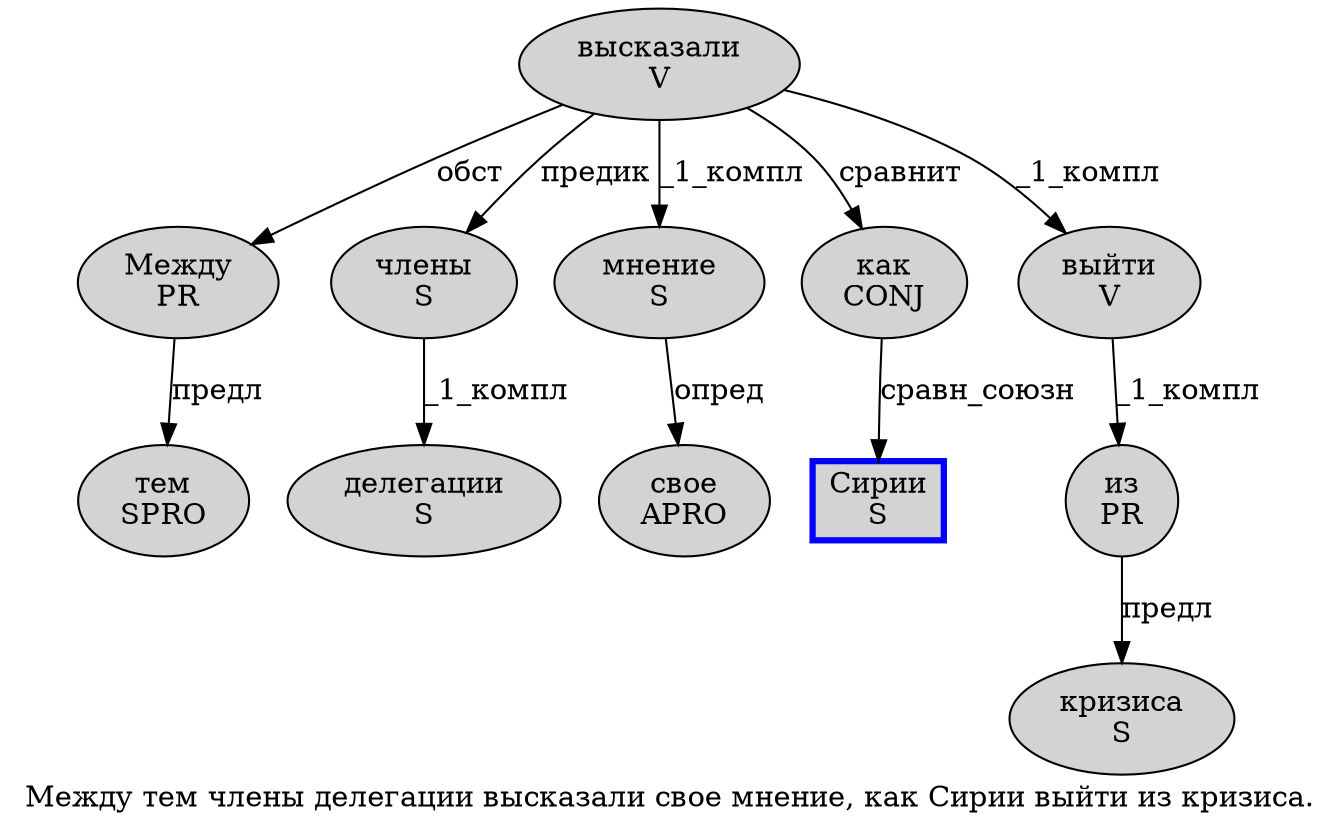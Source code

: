 digraph SENTENCE_503 {
	graph [label="Между тем члены делегации высказали свое мнение, как Сирии выйти из кризиса."]
	node [style=filled]
		0 [label="Между
PR" color="" fillcolor=lightgray penwidth=1 shape=ellipse]
		1 [label="тем
SPRO" color="" fillcolor=lightgray penwidth=1 shape=ellipse]
		2 [label="члены
S" color="" fillcolor=lightgray penwidth=1 shape=ellipse]
		3 [label="делегации
S" color="" fillcolor=lightgray penwidth=1 shape=ellipse]
		4 [label="высказали
V" color="" fillcolor=lightgray penwidth=1 shape=ellipse]
		5 [label="свое
APRO" color="" fillcolor=lightgray penwidth=1 shape=ellipse]
		6 [label="мнение
S" color="" fillcolor=lightgray penwidth=1 shape=ellipse]
		8 [label="как
CONJ" color="" fillcolor=lightgray penwidth=1 shape=ellipse]
		9 [label="Сирии
S" color=blue fillcolor=lightgray penwidth=3 shape=box]
		10 [label="выйти
V" color="" fillcolor=lightgray penwidth=1 shape=ellipse]
		11 [label="из
PR" color="" fillcolor=lightgray penwidth=1 shape=ellipse]
		12 [label="кризиса
S" color="" fillcolor=lightgray penwidth=1 shape=ellipse]
			6 -> 5 [label="опред"]
			0 -> 1 [label="предл"]
			8 -> 9 [label="сравн_союзн"]
			11 -> 12 [label="предл"]
			4 -> 0 [label="обст"]
			4 -> 2 [label="предик"]
			4 -> 6 [label="_1_компл"]
			4 -> 8 [label="сравнит"]
			4 -> 10 [label="_1_компл"]
			2 -> 3 [label="_1_компл"]
			10 -> 11 [label="_1_компл"]
}